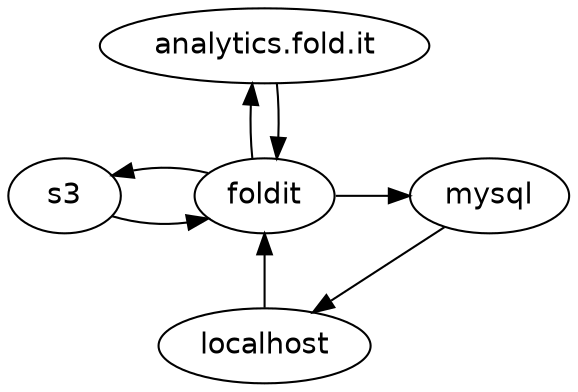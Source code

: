 digraph {
  node[fontname=Helvetica];
  rankdir = BT;

  localhost -> foldit -> analytics_fold_it;
  analytics_fold_it -> foldit;

  { rank=same; s3, foldit, mysql; }
  s3 -> foldit[dir=back minlen=2];
  s3 -> foldit;
  foldit -> mysql[minlen=2];
  mysql -> localhost[constraint=false];

  foldit[label="foldit"];
  analytics_fold_it[label="analytics.fold.it"];
}
